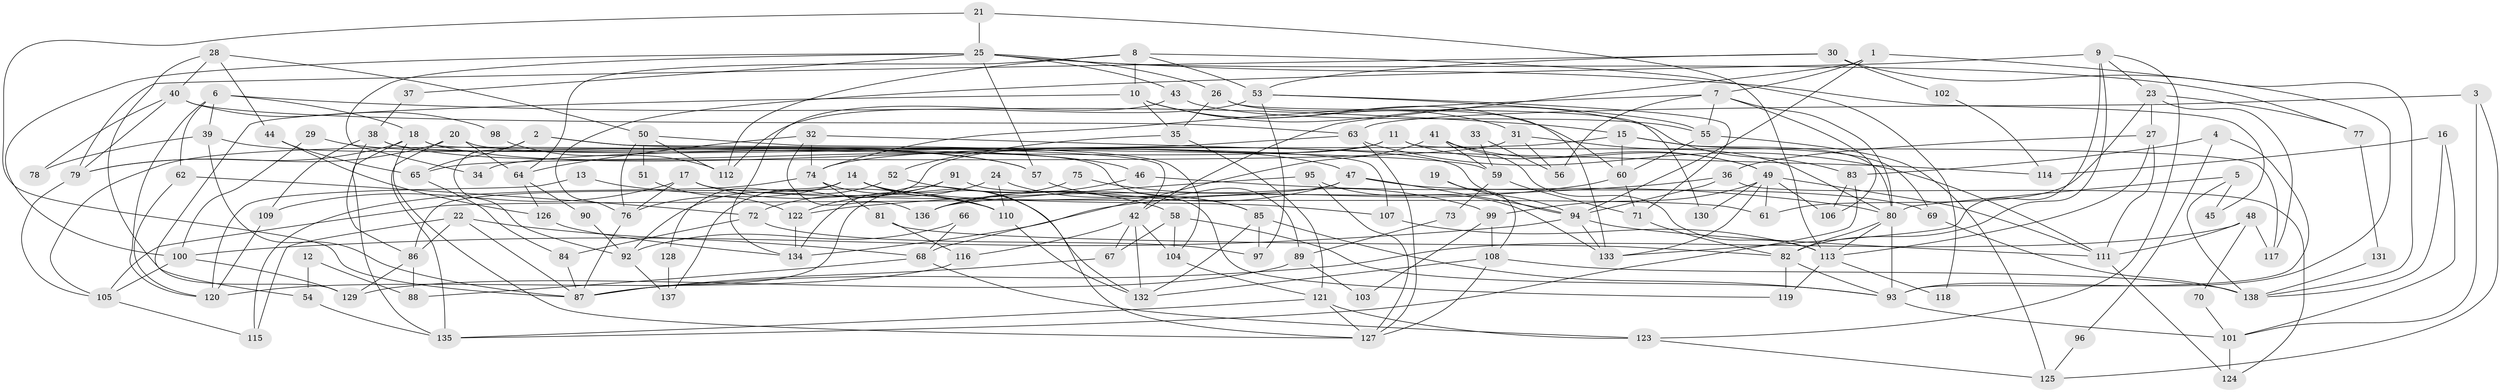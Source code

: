 // Generated by graph-tools (version 1.1) at 2025/26/03/09/25 03:26:21]
// undirected, 138 vertices, 276 edges
graph export_dot {
graph [start="1"]
  node [color=gray90,style=filled];
  1;
  2;
  3;
  4;
  5;
  6;
  7;
  8;
  9;
  10;
  11;
  12;
  13;
  14;
  15;
  16;
  17;
  18;
  19;
  20;
  21;
  22;
  23;
  24;
  25;
  26;
  27;
  28;
  29;
  30;
  31;
  32;
  33;
  34;
  35;
  36;
  37;
  38;
  39;
  40;
  41;
  42;
  43;
  44;
  45;
  46;
  47;
  48;
  49;
  50;
  51;
  52;
  53;
  54;
  55;
  56;
  57;
  58;
  59;
  60;
  61;
  62;
  63;
  64;
  65;
  66;
  67;
  68;
  69;
  70;
  71;
  72;
  73;
  74;
  75;
  76;
  77;
  78;
  79;
  80;
  81;
  82;
  83;
  84;
  85;
  86;
  87;
  88;
  89;
  90;
  91;
  92;
  93;
  94;
  95;
  96;
  97;
  98;
  99;
  100;
  101;
  102;
  103;
  104;
  105;
  106;
  107;
  108;
  109;
  110;
  111;
  112;
  113;
  114;
  115;
  116;
  117;
  118;
  119;
  120;
  121;
  122;
  123;
  124;
  125;
  126;
  127;
  128;
  129;
  130;
  131;
  132;
  133;
  134;
  135;
  136;
  137;
  138;
  1 -- 93;
  1 -- 7;
  1 -- 42;
  1 -- 94;
  2 -- 42;
  2 -- 65;
  2 -- 59;
  2 -- 92;
  3 -- 63;
  3 -- 125;
  3 -- 101;
  4 -- 83;
  4 -- 93;
  4 -- 96;
  5 -- 138;
  5 -- 80;
  5 -- 45;
  6 -- 15;
  6 -- 120;
  6 -- 18;
  6 -- 39;
  6 -- 62;
  7 -- 74;
  7 -- 106;
  7 -- 55;
  7 -- 56;
  7 -- 80;
  8 -- 64;
  8 -- 112;
  8 -- 10;
  8 -- 53;
  8 -- 118;
  9 -- 133;
  9 -- 82;
  9 -- 23;
  9 -- 76;
  9 -- 123;
  10 -- 60;
  10 -- 31;
  10 -- 35;
  10 -- 54;
  10 -- 83;
  11 -- 49;
  11 -- 105;
  11 -- 117;
  11 -- 137;
  12 -- 54;
  12 -- 88;
  13 -- 120;
  13 -- 110;
  14 -- 76;
  14 -- 110;
  14 -- 86;
  14 -- 107;
  14 -- 127;
  14 -- 128;
  15 -- 80;
  15 -- 60;
  15 -- 34;
  15 -- 69;
  16 -- 101;
  16 -- 138;
  16 -- 114;
  17 -- 76;
  17 -- 110;
  17 -- 61;
  17 -- 109;
  18 -- 47;
  18 -- 79;
  18 -- 107;
  18 -- 127;
  18 -- 135;
  19 -- 94;
  19 -- 108;
  20 -- 79;
  20 -- 94;
  20 -- 64;
  20 -- 135;
  21 -- 113;
  21 -- 87;
  21 -- 25;
  22 -- 68;
  22 -- 87;
  22 -- 86;
  22 -- 115;
  23 -- 27;
  23 -- 61;
  23 -- 77;
  23 -- 117;
  24 -- 72;
  24 -- 85;
  24 -- 110;
  25 -- 26;
  25 -- 34;
  25 -- 37;
  25 -- 43;
  25 -- 45;
  25 -- 57;
  25 -- 77;
  25 -- 100;
  26 -- 133;
  26 -- 35;
  26 -- 130;
  27 -- 111;
  27 -- 36;
  27 -- 113;
  28 -- 129;
  28 -- 50;
  28 -- 40;
  28 -- 44;
  29 -- 57;
  29 -- 100;
  30 -- 79;
  30 -- 138;
  30 -- 53;
  30 -- 102;
  31 -- 80;
  31 -- 56;
  31 -- 65;
  32 -- 136;
  32 -- 74;
  32 -- 64;
  32 -- 114;
  33 -- 56;
  33 -- 59;
  35 -- 121;
  35 -- 52;
  36 -- 124;
  36 -- 122;
  36 -- 94;
  37 -- 38;
  38 -- 86;
  38 -- 46;
  38 -- 89;
  38 -- 109;
  39 -- 57;
  39 -- 78;
  39 -- 87;
  40 -- 63;
  40 -- 78;
  40 -- 79;
  40 -- 98;
  41 -- 113;
  41 -- 59;
  41 -- 49;
  41 -- 68;
  42 -- 132;
  42 -- 67;
  42 -- 104;
  42 -- 116;
  43 -- 55;
  43 -- 134;
  44 -- 126;
  44 -- 65;
  46 -- 80;
  46 -- 136;
  47 -- 105;
  47 -- 94;
  47 -- 69;
  47 -- 136;
  48 -- 117;
  48 -- 111;
  48 -- 70;
  48 -- 87;
  49 -- 61;
  49 -- 99;
  49 -- 106;
  49 -- 111;
  49 -- 130;
  49 -- 133;
  50 -- 104;
  50 -- 76;
  50 -- 51;
  50 -- 112;
  51 -- 122;
  52 -- 58;
  52 -- 92;
  53 -- 55;
  53 -- 71;
  53 -- 97;
  53 -- 112;
  54 -- 135;
  55 -- 60;
  55 -- 125;
  57 -- 85;
  58 -- 67;
  58 -- 104;
  58 -- 93;
  59 -- 71;
  59 -- 73;
  60 -- 71;
  60 -- 134;
  62 -- 120;
  62 -- 72;
  63 -- 111;
  63 -- 127;
  63 -- 74;
  64 -- 90;
  64 -- 126;
  65 -- 84;
  66 -- 92;
  66 -- 68;
  67 -- 87;
  68 -- 123;
  68 -- 88;
  69 -- 138;
  70 -- 101;
  71 -- 82;
  72 -- 84;
  72 -- 97;
  73 -- 89;
  74 -- 115;
  74 -- 81;
  74 -- 132;
  75 -- 87;
  75 -- 99;
  76 -- 87;
  77 -- 131;
  79 -- 105;
  80 -- 113;
  80 -- 82;
  80 -- 93;
  81 -- 82;
  81 -- 116;
  82 -- 93;
  82 -- 119;
  83 -- 135;
  83 -- 106;
  84 -- 87;
  85 -- 97;
  85 -- 93;
  85 -- 132;
  86 -- 88;
  86 -- 129;
  89 -- 129;
  89 -- 103;
  90 -- 92;
  91 -- 134;
  91 -- 119;
  91 -- 122;
  92 -- 137;
  93 -- 101;
  94 -- 100;
  94 -- 111;
  94 -- 133;
  95 -- 133;
  95 -- 127;
  95 -- 136;
  96 -- 125;
  98 -- 112;
  99 -- 108;
  99 -- 103;
  100 -- 105;
  100 -- 129;
  101 -- 124;
  102 -- 114;
  104 -- 121;
  105 -- 115;
  107 -- 113;
  108 -- 132;
  108 -- 127;
  108 -- 138;
  109 -- 120;
  110 -- 132;
  111 -- 124;
  113 -- 118;
  113 -- 119;
  116 -- 120;
  121 -- 135;
  121 -- 127;
  121 -- 123;
  122 -- 134;
  123 -- 125;
  126 -- 134;
  128 -- 137;
  131 -- 138;
}
